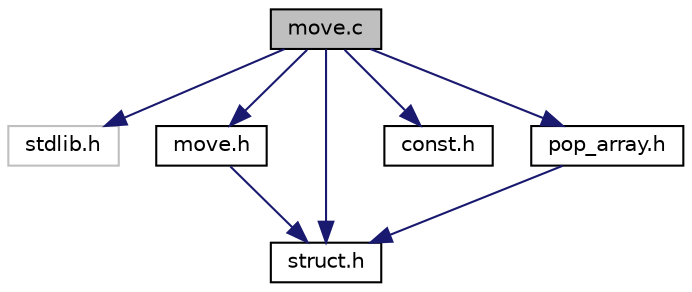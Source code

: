 digraph "move.c"
{
 // LATEX_PDF_SIZE
  edge [fontname="Helvetica",fontsize="10",labelfontname="Helvetica",labelfontsize="10"];
  node [fontname="Helvetica",fontsize="10",shape=record];
  Node1 [label="move.c",height=0.2,width=0.4,color="black", fillcolor="grey75", style="filled", fontcolor="black",tooltip="Funzione che permette di far muovere le pedine."];
  Node1 -> Node2 [color="midnightblue",fontsize="10",style="solid",fontname="Helvetica"];
  Node2 [label="stdlib.h",height=0.2,width=0.4,color="grey75", fillcolor="white", style="filled",tooltip=" "];
  Node1 -> Node3 [color="midnightblue",fontsize="10",style="solid",fontname="Helvetica"];
  Node3 [label="move.h",height=0.2,width=0.4,color="black", fillcolor="white", style="filled",URL="$move_8h.html",tooltip="Libreria per far muovere le pedine."];
  Node3 -> Node4 [color="midnightblue",fontsize="10",style="solid",fontname="Helvetica"];
  Node4 [label="struct.h",height=0.2,width=0.4,color="black", fillcolor="white", style="filled",URL="$struct_8h.html",tooltip="Struct delle pedine."];
  Node1 -> Node4 [color="midnightblue",fontsize="10",style="solid",fontname="Helvetica"];
  Node1 -> Node5 [color="midnightblue",fontsize="10",style="solid",fontname="Helvetica"];
  Node5 [label="const.h",height=0.2,width=0.4,color="black", fillcolor="white", style="filled",URL="$const_8h.html",tooltip="Costanti utilizzate nel progetto."];
  Node1 -> Node6 [color="midnightblue",fontsize="10",style="solid",fontname="Helvetica"];
  Node6 [label="pop_array.h",height=0.2,width=0.4,color="black", fillcolor="white", style="filled",URL="$pop__array_8h.html",tooltip="Libreria per eliminare pedina in cima di una torre."];
  Node6 -> Node4 [color="midnightblue",fontsize="10",style="solid",fontname="Helvetica"];
}
